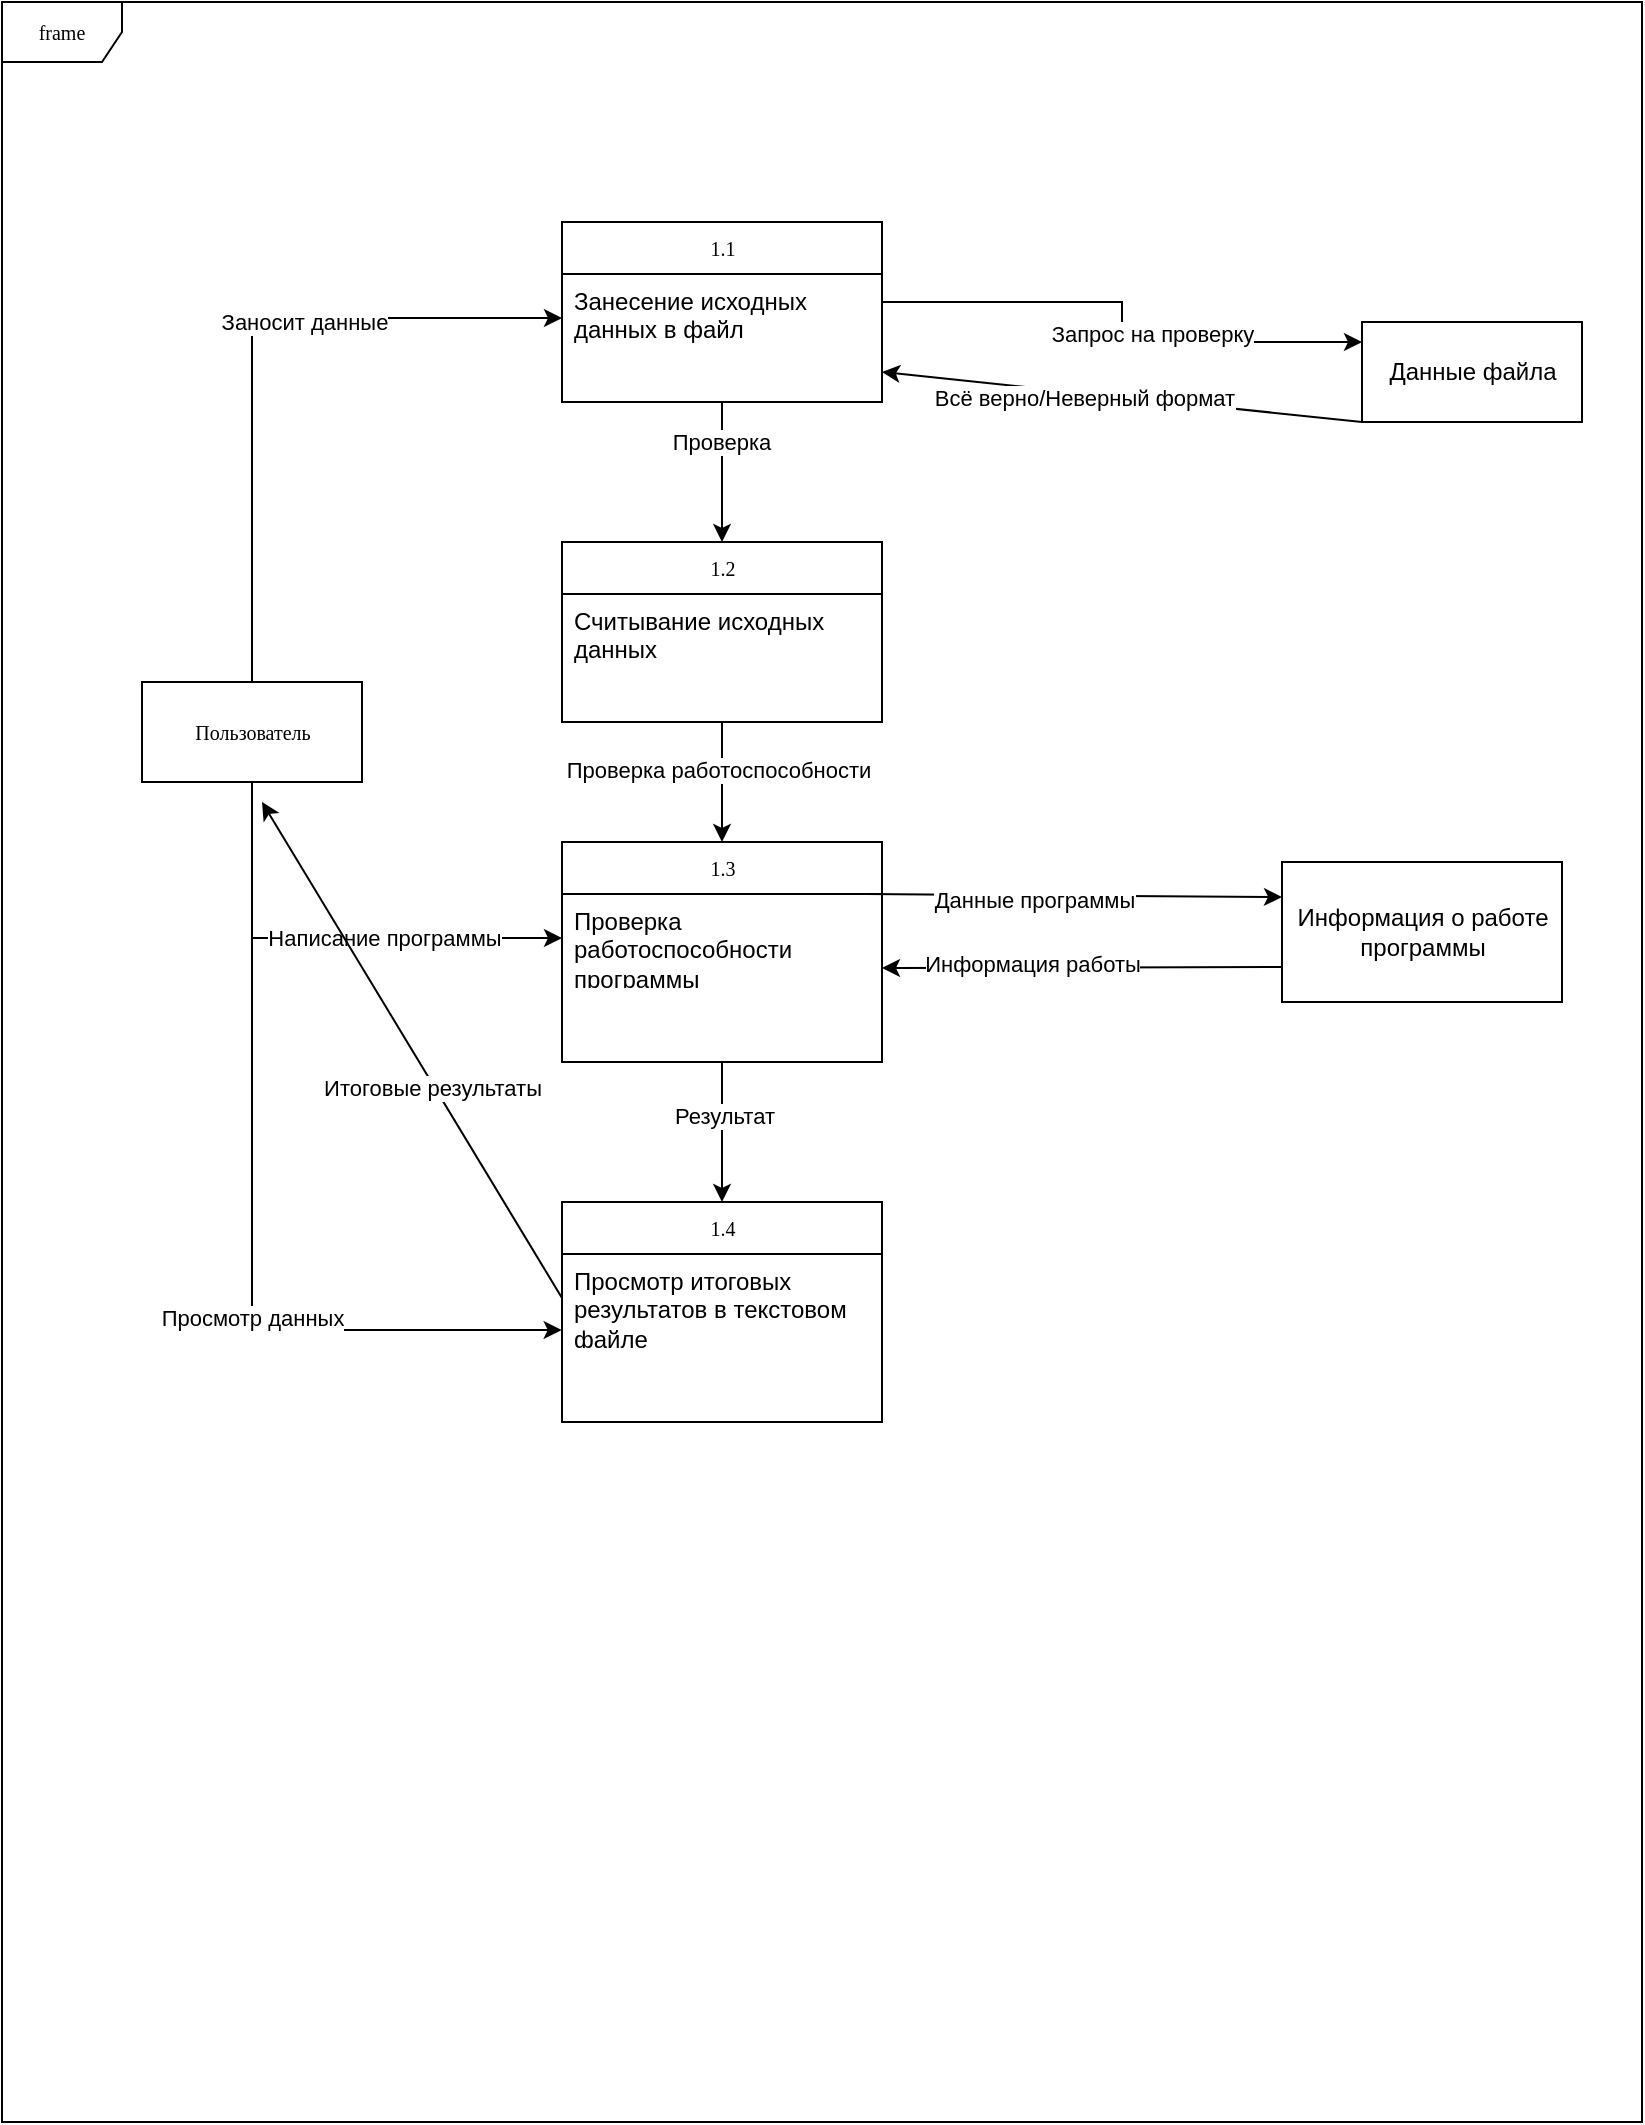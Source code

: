 <mxfile version="14.8.4" type="github"><diagram name="Page-1" id="c4acf3e9-155e-7222-9cf6-157b1a14988f"><mxGraphModel dx="1221" dy="613" grid="1" gridSize="10" guides="1" tooltips="1" connect="1" arrows="1" fold="1" page="1" pageScale="1" pageWidth="850" pageHeight="1100" background="none" math="0" shadow="0"><root><mxCell id="0"/><mxCell id="1" parent="0"/><mxCell id="17acba5748e5396b-1" value="frame" style="shape=umlFrame;whiteSpace=wrap;html=1;rounded=0;shadow=0;comic=0;labelBackgroundColor=none;strokeWidth=1;fontFamily=Verdana;fontSize=10;align=center;" parent="1" vertex="1"><mxGeometry x="20" y="20" width="820" height="1060" as="geometry"/></mxCell><mxCell id="gqPOBb3mZx5GFsbnijYa-22" style="edgeStyle=orthogonalEdgeStyle;rounded=0;orthogonalLoop=1;jettySize=auto;html=1;entryX=0.5;entryY=0;entryDx=0;entryDy=0;" edge="1" parent="1" target="gqPOBb3mZx5GFsbnijYa-9"><mxGeometry relative="1" as="geometry"><mxPoint x="335" y="220" as="sourcePoint"/><Array as="points"><mxPoint x="380" y="220"/></Array></mxGeometry></mxCell><mxCell id="gqPOBb3mZx5GFsbnijYa-24" value="Проверка&amp;nbsp;" style="edgeLabel;html=1;align=center;verticalAlign=middle;resizable=0;points=[];" vertex="1" connectable="0" parent="gqPOBb3mZx5GFsbnijYa-22"><mxGeometry x="0.123" y="1" relative="1" as="geometry"><mxPoint as="offset"/></mxGeometry></mxCell><mxCell id="17acba5748e5396b-20" value="1.1" style="swimlane;html=1;fontStyle=0;childLayout=stackLayout;horizontal=1;startSize=26;fillColor=none;horizontalStack=0;resizeParent=1;resizeLast=0;collapsible=1;marginBottom=0;swimlaneFillColor=#ffffff;rounded=0;shadow=0;comic=0;labelBackgroundColor=none;strokeWidth=1;fontFamily=Verdana;fontSize=10;align=center;" parent="1" vertex="1"><mxGeometry x="300" y="130" width="160" height="90" as="geometry"/></mxCell><mxCell id="17acba5748e5396b-21" value="Занесение исходных данных в файл" style="text;html=1;strokeColor=none;fillColor=none;align=left;verticalAlign=top;spacingLeft=4;spacingRight=4;whiteSpace=wrap;overflow=hidden;rotatable=0;points=[[0,0.5],[1,0.5]];portConstraint=eastwest;" parent="17acba5748e5396b-20" vertex="1"><mxGeometry y="26" width="160" height="44" as="geometry"/></mxCell><mxCell id="gqPOBb3mZx5GFsbnijYa-11" style="edgeStyle=orthogonalEdgeStyle;rounded=0;orthogonalLoop=1;jettySize=auto;html=1;" edge="1" parent="1" source="5d2195bd80daf111-14" target="17acba5748e5396b-21"><mxGeometry relative="1" as="geometry"/></mxCell><mxCell id="gqPOBb3mZx5GFsbnijYa-15" value="Заносит данные" style="edgeLabel;html=1;align=center;verticalAlign=middle;resizable=0;points=[];" vertex="1" connectable="0" parent="gqPOBb3mZx5GFsbnijYa-11"><mxGeometry x="0.232" y="-2" relative="1" as="geometry"><mxPoint as="offset"/></mxGeometry></mxCell><mxCell id="gqPOBb3mZx5GFsbnijYa-14" style="edgeStyle=orthogonalEdgeStyle;rounded=0;orthogonalLoop=1;jettySize=auto;html=1;entryX=-0.001;entryY=0.864;entryDx=0;entryDy=0;entryPerimeter=0;" edge="1" parent="1" source="5d2195bd80daf111-14" target="gqPOBb3mZx5GFsbnijYa-6"><mxGeometry relative="1" as="geometry"/></mxCell><mxCell id="gqPOBb3mZx5GFsbnijYa-31" value="Просмотр данных" style="edgeLabel;html=1;align=center;verticalAlign=middle;resizable=0;points=[];" vertex="1" connectable="0" parent="gqPOBb3mZx5GFsbnijYa-14"><mxGeometry x="0.248" relative="1" as="geometry"><mxPoint as="offset"/></mxGeometry></mxCell><mxCell id="gqPOBb3mZx5GFsbnijYa-25" style="edgeStyle=orthogonalEdgeStyle;rounded=0;orthogonalLoop=1;jettySize=auto;html=1;" edge="1" parent="1" source="5d2195bd80daf111-14" target="gqPOBb3mZx5GFsbnijYa-4"><mxGeometry relative="1" as="geometry"/></mxCell><mxCell id="gqPOBb3mZx5GFsbnijYa-26" value="Написание программы" style="edgeLabel;html=1;align=center;verticalAlign=middle;resizable=0;points=[];" vertex="1" connectable="0" parent="gqPOBb3mZx5GFsbnijYa-25"><mxGeometry x="0.116" y="1" relative="1" as="geometry"><mxPoint x="14" y="1" as="offset"/></mxGeometry></mxCell><mxCell id="5d2195bd80daf111-14" value="Пользователь" style="html=1;rounded=0;shadow=0;comic=0;labelBackgroundColor=none;strokeWidth=1;fontFamily=Verdana;fontSize=10;align=center;" parent="1" vertex="1"><mxGeometry x="90" y="360" width="110" height="50" as="geometry"/></mxCell><mxCell id="gqPOBb3mZx5GFsbnijYa-27" style="edgeStyle=orthogonalEdgeStyle;rounded=0;orthogonalLoop=1;jettySize=auto;html=1;" edge="1" parent="1" source="gqPOBb3mZx5GFsbnijYa-3" target="gqPOBb3mZx5GFsbnijYa-5"><mxGeometry relative="1" as="geometry"><Array as="points"><mxPoint x="380" y="580"/><mxPoint x="380" y="580"/></Array></mxGeometry></mxCell><mxCell id="gqPOBb3mZx5GFsbnijYa-28" value="Результат" style="edgeLabel;html=1;align=center;verticalAlign=middle;resizable=0;points=[];" vertex="1" connectable="0" parent="gqPOBb3mZx5GFsbnijYa-27"><mxGeometry x="-0.231" y="1" relative="1" as="geometry"><mxPoint as="offset"/></mxGeometry></mxCell><mxCell id="gqPOBb3mZx5GFsbnijYa-3" value="1.3" style="swimlane;html=1;fontStyle=0;childLayout=stackLayout;horizontal=1;startSize=26;fillColor=none;horizontalStack=0;resizeParent=1;resizeLast=0;collapsible=1;marginBottom=0;swimlaneFillColor=#ffffff;rounded=0;shadow=0;comic=0;labelBackgroundColor=none;strokeWidth=1;fontFamily=Verdana;fontSize=10;align=center;" vertex="1" parent="1"><mxGeometry x="300" y="440" width="160" height="110" as="geometry"/></mxCell><mxCell id="gqPOBb3mZx5GFsbnijYa-4" value="Проверка работоспособности программы" style="text;html=1;strokeColor=none;fillColor=none;align=left;verticalAlign=top;spacingLeft=4;spacingRight=4;whiteSpace=wrap;overflow=hidden;rotatable=0;points=[[0,0.5],[1,0.5]];portConstraint=eastwest;" vertex="1" parent="gqPOBb3mZx5GFsbnijYa-3"><mxGeometry y="26" width="160" height="44" as="geometry"/></mxCell><mxCell id="gqPOBb3mZx5GFsbnijYa-5" value="1.4" style="swimlane;html=1;fontStyle=0;childLayout=stackLayout;horizontal=1;startSize=26;fillColor=none;horizontalStack=0;resizeParent=1;resizeLast=0;collapsible=1;marginBottom=0;swimlaneFillColor=#ffffff;rounded=0;shadow=0;comic=0;labelBackgroundColor=none;strokeWidth=1;fontFamily=Verdana;fontSize=10;align=center;" vertex="1" parent="1"><mxGeometry x="300" y="620" width="160" height="110" as="geometry"/></mxCell><mxCell id="gqPOBb3mZx5GFsbnijYa-6" value="Просмотр итоговых результатов в текстовом файле" style="text;html=1;strokeColor=none;fillColor=none;align=left;verticalAlign=top;spacingLeft=4;spacingRight=4;whiteSpace=wrap;overflow=hidden;rotatable=0;points=[[0,0.5],[1,0.5]];portConstraint=eastwest;" vertex="1" parent="gqPOBb3mZx5GFsbnijYa-5"><mxGeometry y="26" width="160" height="44" as="geometry"/></mxCell><mxCell id="gqPOBb3mZx5GFsbnijYa-32" style="edgeStyle=orthogonalEdgeStyle;rounded=0;orthogonalLoop=1;jettySize=auto;html=1;" edge="1" parent="1" source="gqPOBb3mZx5GFsbnijYa-9" target="gqPOBb3mZx5GFsbnijYa-3"><mxGeometry relative="1" as="geometry"><Array as="points"><mxPoint x="380" y="430"/><mxPoint x="380" y="430"/></Array></mxGeometry></mxCell><mxCell id="gqPOBb3mZx5GFsbnijYa-33" value="Проверка работоспособности" style="edgeLabel;html=1;align=center;verticalAlign=middle;resizable=0;points=[];" vertex="1" connectable="0" parent="gqPOBb3mZx5GFsbnijYa-32"><mxGeometry x="-0.219" y="-2" relative="1" as="geometry"><mxPoint as="offset"/></mxGeometry></mxCell><mxCell id="gqPOBb3mZx5GFsbnijYa-9" value="1.2" style="swimlane;html=1;fontStyle=0;childLayout=stackLayout;horizontal=1;startSize=26;fillColor=none;horizontalStack=0;resizeParent=1;resizeLast=0;collapsible=1;marginBottom=0;swimlaneFillColor=#ffffff;rounded=0;shadow=0;comic=0;labelBackgroundColor=none;strokeWidth=1;fontFamily=Verdana;fontSize=10;align=center;" vertex="1" parent="1"><mxGeometry x="300" y="290" width="160" height="90" as="geometry"/></mxCell><mxCell id="gqPOBb3mZx5GFsbnijYa-10" value="Считывание исходных данных&amp;nbsp;" style="text;html=1;strokeColor=none;fillColor=none;align=left;verticalAlign=top;spacingLeft=4;spacingRight=4;whiteSpace=wrap;overflow=hidden;rotatable=0;points=[[0,0.5],[1,0.5]];portConstraint=eastwest;" vertex="1" parent="gqPOBb3mZx5GFsbnijYa-9"><mxGeometry y="26" width="160" height="44" as="geometry"/></mxCell><mxCell id="gqPOBb3mZx5GFsbnijYa-29" value="" style="endArrow=classic;html=1;exitX=0;exitY=0.5;exitDx=0;exitDy=0;" edge="1" parent="1" source="gqPOBb3mZx5GFsbnijYa-6"><mxGeometry width="50" height="50" relative="1" as="geometry"><mxPoint x="210" y="600" as="sourcePoint"/><mxPoint x="150" y="420" as="targetPoint"/></mxGeometry></mxCell><mxCell id="gqPOBb3mZx5GFsbnijYa-30" value="Итоговые результаты" style="edgeLabel;html=1;align=center;verticalAlign=middle;resizable=0;points=[];" vertex="1" connectable="0" parent="gqPOBb3mZx5GFsbnijYa-29"><mxGeometry x="-0.148" relative="1" as="geometry"><mxPoint x="-1" as="offset"/></mxGeometry></mxCell><mxCell id="gqPOBb3mZx5GFsbnijYa-34" value="Данные файла" style="html=1;" vertex="1" parent="1"><mxGeometry x="700" y="180" width="110" height="50" as="geometry"/></mxCell><mxCell id="gqPOBb3mZx5GFsbnijYa-35" style="edgeStyle=orthogonalEdgeStyle;rounded=0;orthogonalLoop=1;jettySize=auto;html=1;" edge="1" parent="1" source="17acba5748e5396b-21" target="gqPOBb3mZx5GFsbnijYa-34"><mxGeometry relative="1" as="geometry"><Array as="points"><mxPoint x="580" y="170"/><mxPoint x="580" y="190"/></Array></mxGeometry></mxCell><mxCell id="gqPOBb3mZx5GFsbnijYa-36" value="Запрос на проверку" style="edgeLabel;html=1;align=center;verticalAlign=middle;resizable=0;points=[];" vertex="1" connectable="0" parent="gqPOBb3mZx5GFsbnijYa-35"><mxGeometry x="0.191" y="4" relative="1" as="geometry"><mxPoint as="offset"/></mxGeometry></mxCell><mxCell id="gqPOBb3mZx5GFsbnijYa-37" value="" style="endArrow=classic;html=1;exitX=0;exitY=1;exitDx=0;exitDy=0;" edge="1" parent="1" source="gqPOBb3mZx5GFsbnijYa-34"><mxGeometry width="50" height="50" relative="1" as="geometry"><mxPoint x="640" y="360" as="sourcePoint"/><mxPoint x="460" y="205" as="targetPoint"/></mxGeometry></mxCell><mxCell id="gqPOBb3mZx5GFsbnijYa-38" value="Всё верно/Неверный формат" style="edgeLabel;html=1;align=center;verticalAlign=middle;resizable=0;points=[];" vertex="1" connectable="0" parent="gqPOBb3mZx5GFsbnijYa-37"><mxGeometry x="0.158" y="2" relative="1" as="geometry"><mxPoint as="offset"/></mxGeometry></mxCell><mxCell id="gqPOBb3mZx5GFsbnijYa-39" value="Информация о работе &lt;br&gt;программы" style="html=1;" vertex="1" parent="1"><mxGeometry x="660" y="450" width="140" height="70" as="geometry"/></mxCell><mxCell id="gqPOBb3mZx5GFsbnijYa-40" value="" style="endArrow=classic;html=1;exitX=0.953;exitY=0.001;exitDx=0;exitDy=0;exitPerimeter=0;entryX=0;entryY=0.25;entryDx=0;entryDy=0;" edge="1" parent="1" source="gqPOBb3mZx5GFsbnijYa-4" target="gqPOBb3mZx5GFsbnijYa-39"><mxGeometry width="50" height="50" relative="1" as="geometry"><mxPoint x="570" y="460" as="sourcePoint"/><mxPoint x="620" y="466" as="targetPoint"/></mxGeometry></mxCell><mxCell id="gqPOBb3mZx5GFsbnijYa-41" value="Данные программы" style="edgeLabel;html=1;align=center;verticalAlign=middle;resizable=0;points=[];" vertex="1" connectable="0" parent="gqPOBb3mZx5GFsbnijYa-40"><mxGeometry x="-0.197" y="-2" relative="1" as="geometry"><mxPoint as="offset"/></mxGeometry></mxCell><mxCell id="gqPOBb3mZx5GFsbnijYa-42" value="" style="endArrow=classic;html=1;exitX=0;exitY=0.75;exitDx=0;exitDy=0;" edge="1" parent="1" source="gqPOBb3mZx5GFsbnijYa-39"><mxGeometry width="50" height="50" relative="1" as="geometry"><mxPoint x="570" y="620" as="sourcePoint"/><mxPoint x="460" y="503" as="targetPoint"/></mxGeometry></mxCell><mxCell id="gqPOBb3mZx5GFsbnijYa-43" value="Информация работы" style="edgeLabel;html=1;align=center;verticalAlign=middle;resizable=0;points=[];" vertex="1" connectable="0" parent="gqPOBb3mZx5GFsbnijYa-42"><mxGeometry x="0.254" y="-2" relative="1" as="geometry"><mxPoint as="offset"/></mxGeometry></mxCell></root></mxGraphModel></diagram></mxfile>